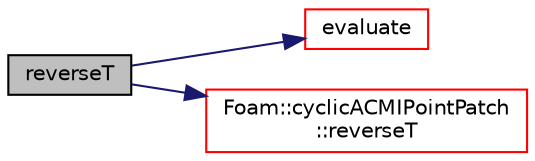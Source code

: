 digraph "reverseT"
{
  bgcolor="transparent";
  edge [fontname="Helvetica",fontsize="10",labelfontname="Helvetica",labelfontsize="10"];
  node [fontname="Helvetica",fontsize="10",shape=record];
  rankdir="LR";
  Node194 [label="reverseT",height=0.2,width=0.4,color="black", fillcolor="grey75", style="filled", fontcolor="black"];
  Node194 -> Node195 [color="midnightblue",fontsize="10",style="solid",fontname="Helvetica"];
  Node195 [label="evaluate",height=0.2,width=0.4,color="red",URL="$a26053.html#ae591186d8bf9e7c4db700390ac9dfff7",tooltip="Evaluate the patch field. "];
  Node194 -> Node262 [color="midnightblue",fontsize="10",style="solid",fontname="Helvetica"];
  Node262 [label="Foam::cyclicACMIPointPatch\l::reverseT",height=0.2,width=0.4,color="red",URL="$a26049.html#a145548d15ede47292d35fc5dcc50aa3d",tooltip="Return neighbour-cell transformation tensor. "];
}
